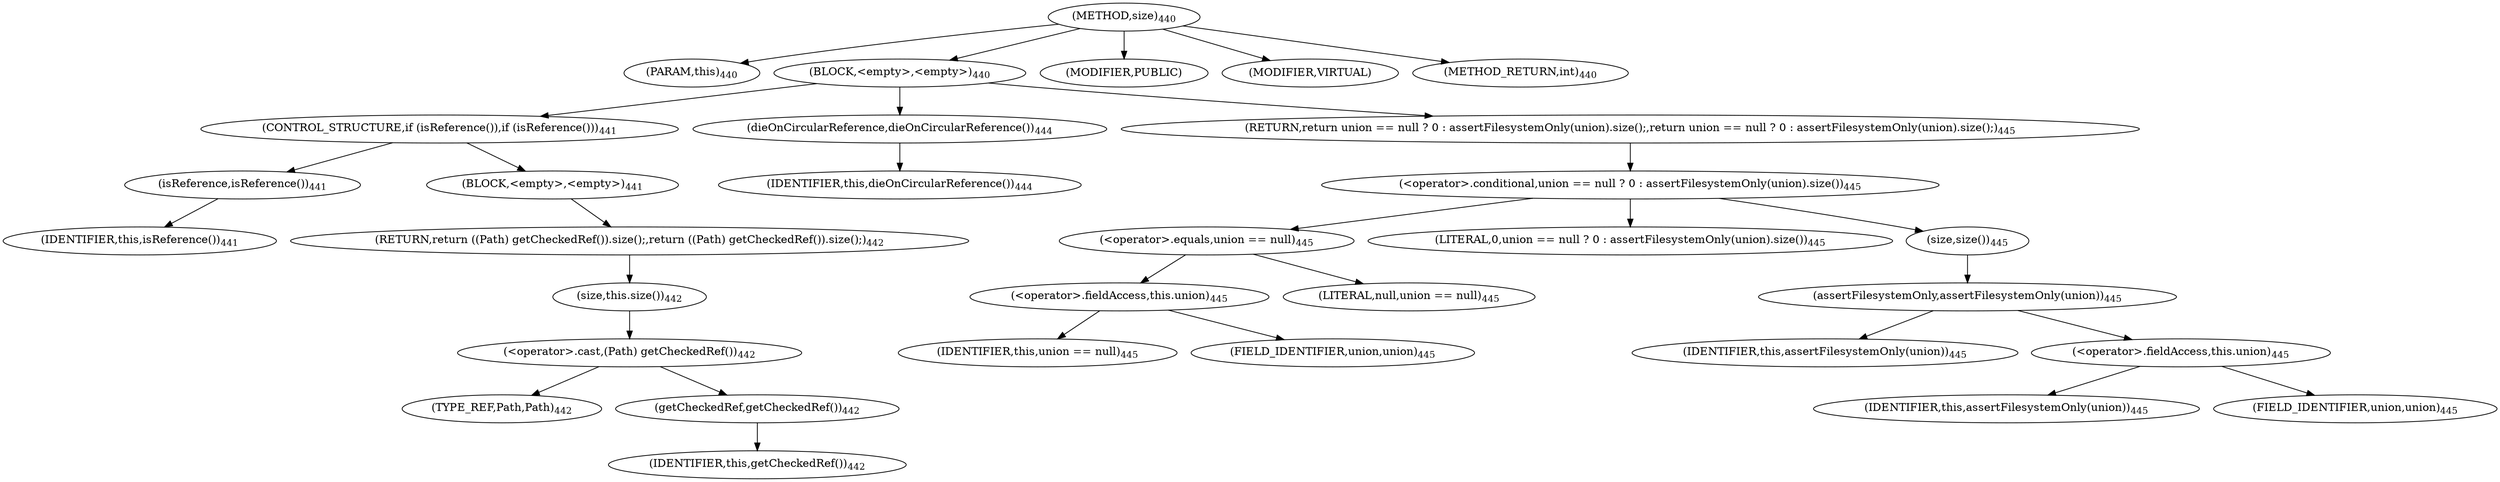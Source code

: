 digraph "size" {  
"821" [label = <(METHOD,size)<SUB>440</SUB>> ]
"99" [label = <(PARAM,this)<SUB>440</SUB>> ]
"822" [label = <(BLOCK,&lt;empty&gt;,&lt;empty&gt;)<SUB>440</SUB>> ]
"823" [label = <(CONTROL_STRUCTURE,if (isReference()),if (isReference()))<SUB>441</SUB>> ]
"824" [label = <(isReference,isReference())<SUB>441</SUB>> ]
"98" [label = <(IDENTIFIER,this,isReference())<SUB>441</SUB>> ]
"825" [label = <(BLOCK,&lt;empty&gt;,&lt;empty&gt;)<SUB>441</SUB>> ]
"826" [label = <(RETURN,return ((Path) getCheckedRef()).size();,return ((Path) getCheckedRef()).size();)<SUB>442</SUB>> ]
"827" [label = <(size,this.size())<SUB>442</SUB>> ]
"828" [label = <(&lt;operator&gt;.cast,(Path) getCheckedRef())<SUB>442</SUB>> ]
"829" [label = <(TYPE_REF,Path,Path)<SUB>442</SUB>> ]
"830" [label = <(getCheckedRef,getCheckedRef())<SUB>442</SUB>> ]
"100" [label = <(IDENTIFIER,this,getCheckedRef())<SUB>442</SUB>> ]
"831" [label = <(dieOnCircularReference,dieOnCircularReference())<SUB>444</SUB>> ]
"101" [label = <(IDENTIFIER,this,dieOnCircularReference())<SUB>444</SUB>> ]
"832" [label = <(RETURN,return union == null ? 0 : assertFilesystemOnly(union).size();,return union == null ? 0 : assertFilesystemOnly(union).size();)<SUB>445</SUB>> ]
"833" [label = <(&lt;operator&gt;.conditional,union == null ? 0 : assertFilesystemOnly(union).size())<SUB>445</SUB>> ]
"834" [label = <(&lt;operator&gt;.equals,union == null)<SUB>445</SUB>> ]
"835" [label = <(&lt;operator&gt;.fieldAccess,this.union)<SUB>445</SUB>> ]
"836" [label = <(IDENTIFIER,this,union == null)<SUB>445</SUB>> ]
"837" [label = <(FIELD_IDENTIFIER,union,union)<SUB>445</SUB>> ]
"838" [label = <(LITERAL,null,union == null)<SUB>445</SUB>> ]
"839" [label = <(LITERAL,0,union == null ? 0 : assertFilesystemOnly(union).size())<SUB>445</SUB>> ]
"840" [label = <(size,size())<SUB>445</SUB>> ]
"841" [label = <(assertFilesystemOnly,assertFilesystemOnly(union))<SUB>445</SUB>> ]
"102" [label = <(IDENTIFIER,this,assertFilesystemOnly(union))<SUB>445</SUB>> ]
"842" [label = <(&lt;operator&gt;.fieldAccess,this.union)<SUB>445</SUB>> ]
"843" [label = <(IDENTIFIER,this,assertFilesystemOnly(union))<SUB>445</SUB>> ]
"844" [label = <(FIELD_IDENTIFIER,union,union)<SUB>445</SUB>> ]
"845" [label = <(MODIFIER,PUBLIC)> ]
"846" [label = <(MODIFIER,VIRTUAL)> ]
"847" [label = <(METHOD_RETURN,int)<SUB>440</SUB>> ]
  "821" -> "99" 
  "821" -> "822" 
  "821" -> "845" 
  "821" -> "846" 
  "821" -> "847" 
  "822" -> "823" 
  "822" -> "831" 
  "822" -> "832" 
  "823" -> "824" 
  "823" -> "825" 
  "824" -> "98" 
  "825" -> "826" 
  "826" -> "827" 
  "827" -> "828" 
  "828" -> "829" 
  "828" -> "830" 
  "830" -> "100" 
  "831" -> "101" 
  "832" -> "833" 
  "833" -> "834" 
  "833" -> "839" 
  "833" -> "840" 
  "834" -> "835" 
  "834" -> "838" 
  "835" -> "836" 
  "835" -> "837" 
  "840" -> "841" 
  "841" -> "102" 
  "841" -> "842" 
  "842" -> "843" 
  "842" -> "844" 
}
